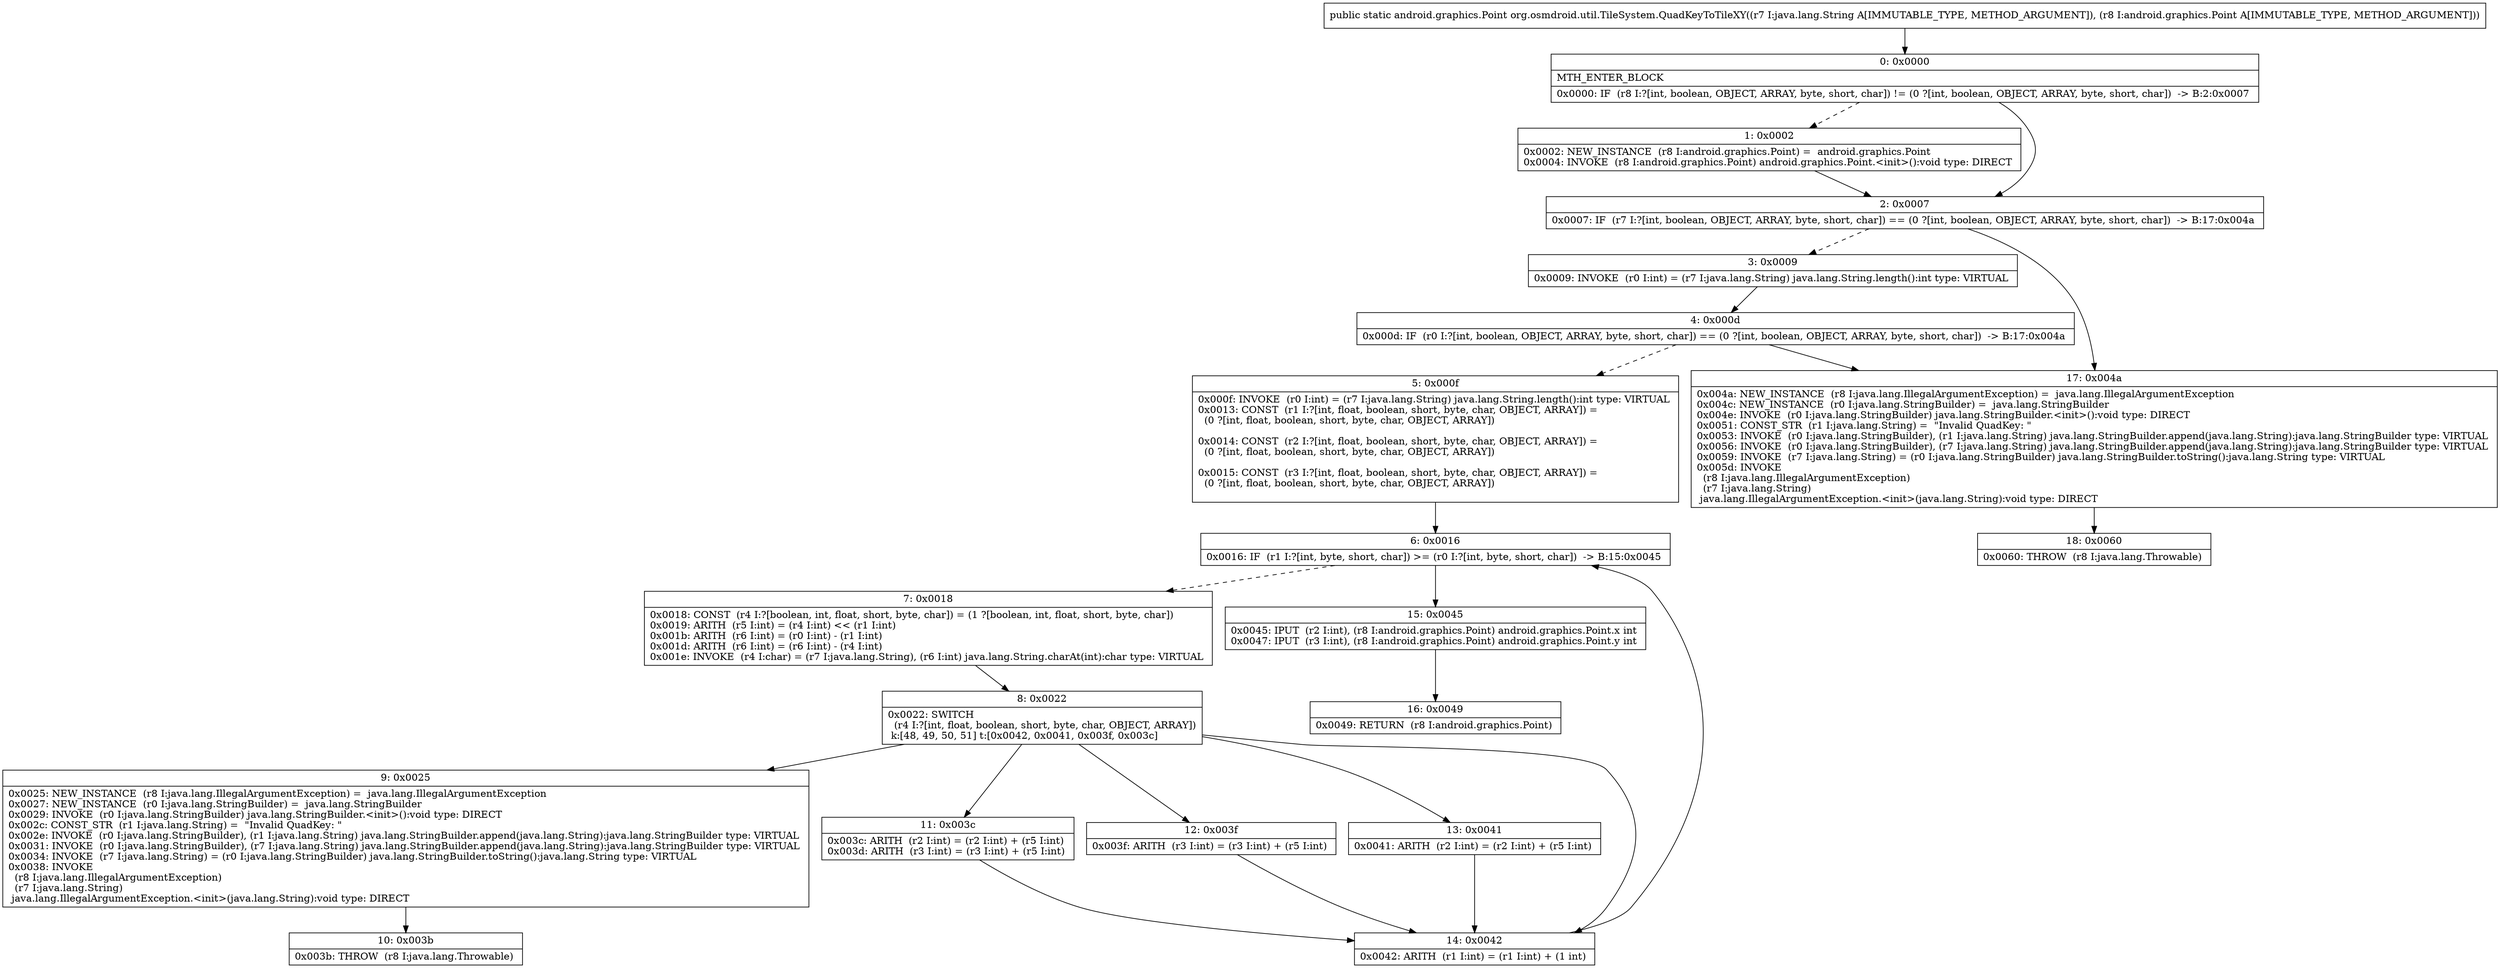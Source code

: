 digraph "CFG fororg.osmdroid.util.TileSystem.QuadKeyToTileXY(Ljava\/lang\/String;Landroid\/graphics\/Point;)Landroid\/graphics\/Point;" {
Node_0 [shape=record,label="{0\:\ 0x0000|MTH_ENTER_BLOCK\l|0x0000: IF  (r8 I:?[int, boolean, OBJECT, ARRAY, byte, short, char]) != (0 ?[int, boolean, OBJECT, ARRAY, byte, short, char])  \-\> B:2:0x0007 \l}"];
Node_1 [shape=record,label="{1\:\ 0x0002|0x0002: NEW_INSTANCE  (r8 I:android.graphics.Point) =  android.graphics.Point \l0x0004: INVOKE  (r8 I:android.graphics.Point) android.graphics.Point.\<init\>():void type: DIRECT \l}"];
Node_2 [shape=record,label="{2\:\ 0x0007|0x0007: IF  (r7 I:?[int, boolean, OBJECT, ARRAY, byte, short, char]) == (0 ?[int, boolean, OBJECT, ARRAY, byte, short, char])  \-\> B:17:0x004a \l}"];
Node_3 [shape=record,label="{3\:\ 0x0009|0x0009: INVOKE  (r0 I:int) = (r7 I:java.lang.String) java.lang.String.length():int type: VIRTUAL \l}"];
Node_4 [shape=record,label="{4\:\ 0x000d|0x000d: IF  (r0 I:?[int, boolean, OBJECT, ARRAY, byte, short, char]) == (0 ?[int, boolean, OBJECT, ARRAY, byte, short, char])  \-\> B:17:0x004a \l}"];
Node_5 [shape=record,label="{5\:\ 0x000f|0x000f: INVOKE  (r0 I:int) = (r7 I:java.lang.String) java.lang.String.length():int type: VIRTUAL \l0x0013: CONST  (r1 I:?[int, float, boolean, short, byte, char, OBJECT, ARRAY]) = \l  (0 ?[int, float, boolean, short, byte, char, OBJECT, ARRAY])\l \l0x0014: CONST  (r2 I:?[int, float, boolean, short, byte, char, OBJECT, ARRAY]) = \l  (0 ?[int, float, boolean, short, byte, char, OBJECT, ARRAY])\l \l0x0015: CONST  (r3 I:?[int, float, boolean, short, byte, char, OBJECT, ARRAY]) = \l  (0 ?[int, float, boolean, short, byte, char, OBJECT, ARRAY])\l \l}"];
Node_6 [shape=record,label="{6\:\ 0x0016|0x0016: IF  (r1 I:?[int, byte, short, char]) \>= (r0 I:?[int, byte, short, char])  \-\> B:15:0x0045 \l}"];
Node_7 [shape=record,label="{7\:\ 0x0018|0x0018: CONST  (r4 I:?[boolean, int, float, short, byte, char]) = (1 ?[boolean, int, float, short, byte, char]) \l0x0019: ARITH  (r5 I:int) = (r4 I:int) \<\< (r1 I:int) \l0x001b: ARITH  (r6 I:int) = (r0 I:int) \- (r1 I:int) \l0x001d: ARITH  (r6 I:int) = (r6 I:int) \- (r4 I:int) \l0x001e: INVOKE  (r4 I:char) = (r7 I:java.lang.String), (r6 I:int) java.lang.String.charAt(int):char type: VIRTUAL \l}"];
Node_8 [shape=record,label="{8\:\ 0x0022|0x0022: SWITCH  \l  (r4 I:?[int, float, boolean, short, byte, char, OBJECT, ARRAY])\l k:[48, 49, 50, 51] t:[0x0042, 0x0041, 0x003f, 0x003c] \l}"];
Node_9 [shape=record,label="{9\:\ 0x0025|0x0025: NEW_INSTANCE  (r8 I:java.lang.IllegalArgumentException) =  java.lang.IllegalArgumentException \l0x0027: NEW_INSTANCE  (r0 I:java.lang.StringBuilder) =  java.lang.StringBuilder \l0x0029: INVOKE  (r0 I:java.lang.StringBuilder) java.lang.StringBuilder.\<init\>():void type: DIRECT \l0x002c: CONST_STR  (r1 I:java.lang.String) =  \"Invalid QuadKey: \" \l0x002e: INVOKE  (r0 I:java.lang.StringBuilder), (r1 I:java.lang.String) java.lang.StringBuilder.append(java.lang.String):java.lang.StringBuilder type: VIRTUAL \l0x0031: INVOKE  (r0 I:java.lang.StringBuilder), (r7 I:java.lang.String) java.lang.StringBuilder.append(java.lang.String):java.lang.StringBuilder type: VIRTUAL \l0x0034: INVOKE  (r7 I:java.lang.String) = (r0 I:java.lang.StringBuilder) java.lang.StringBuilder.toString():java.lang.String type: VIRTUAL \l0x0038: INVOKE  \l  (r8 I:java.lang.IllegalArgumentException)\l  (r7 I:java.lang.String)\l java.lang.IllegalArgumentException.\<init\>(java.lang.String):void type: DIRECT \l}"];
Node_10 [shape=record,label="{10\:\ 0x003b|0x003b: THROW  (r8 I:java.lang.Throwable) \l}"];
Node_11 [shape=record,label="{11\:\ 0x003c|0x003c: ARITH  (r2 I:int) = (r2 I:int) + (r5 I:int) \l0x003d: ARITH  (r3 I:int) = (r3 I:int) + (r5 I:int) \l}"];
Node_12 [shape=record,label="{12\:\ 0x003f|0x003f: ARITH  (r3 I:int) = (r3 I:int) + (r5 I:int) \l}"];
Node_13 [shape=record,label="{13\:\ 0x0041|0x0041: ARITH  (r2 I:int) = (r2 I:int) + (r5 I:int) \l}"];
Node_14 [shape=record,label="{14\:\ 0x0042|0x0042: ARITH  (r1 I:int) = (r1 I:int) + (1 int) \l}"];
Node_15 [shape=record,label="{15\:\ 0x0045|0x0045: IPUT  (r2 I:int), (r8 I:android.graphics.Point) android.graphics.Point.x int \l0x0047: IPUT  (r3 I:int), (r8 I:android.graphics.Point) android.graphics.Point.y int \l}"];
Node_16 [shape=record,label="{16\:\ 0x0049|0x0049: RETURN  (r8 I:android.graphics.Point) \l}"];
Node_17 [shape=record,label="{17\:\ 0x004a|0x004a: NEW_INSTANCE  (r8 I:java.lang.IllegalArgumentException) =  java.lang.IllegalArgumentException \l0x004c: NEW_INSTANCE  (r0 I:java.lang.StringBuilder) =  java.lang.StringBuilder \l0x004e: INVOKE  (r0 I:java.lang.StringBuilder) java.lang.StringBuilder.\<init\>():void type: DIRECT \l0x0051: CONST_STR  (r1 I:java.lang.String) =  \"Invalid QuadKey: \" \l0x0053: INVOKE  (r0 I:java.lang.StringBuilder), (r1 I:java.lang.String) java.lang.StringBuilder.append(java.lang.String):java.lang.StringBuilder type: VIRTUAL \l0x0056: INVOKE  (r0 I:java.lang.StringBuilder), (r7 I:java.lang.String) java.lang.StringBuilder.append(java.lang.String):java.lang.StringBuilder type: VIRTUAL \l0x0059: INVOKE  (r7 I:java.lang.String) = (r0 I:java.lang.StringBuilder) java.lang.StringBuilder.toString():java.lang.String type: VIRTUAL \l0x005d: INVOKE  \l  (r8 I:java.lang.IllegalArgumentException)\l  (r7 I:java.lang.String)\l java.lang.IllegalArgumentException.\<init\>(java.lang.String):void type: DIRECT \l}"];
Node_18 [shape=record,label="{18\:\ 0x0060|0x0060: THROW  (r8 I:java.lang.Throwable) \l}"];
MethodNode[shape=record,label="{public static android.graphics.Point org.osmdroid.util.TileSystem.QuadKeyToTileXY((r7 I:java.lang.String A[IMMUTABLE_TYPE, METHOD_ARGUMENT]), (r8 I:android.graphics.Point A[IMMUTABLE_TYPE, METHOD_ARGUMENT])) }"];
MethodNode -> Node_0;
Node_0 -> Node_1[style=dashed];
Node_0 -> Node_2;
Node_1 -> Node_2;
Node_2 -> Node_3[style=dashed];
Node_2 -> Node_17;
Node_3 -> Node_4;
Node_4 -> Node_5[style=dashed];
Node_4 -> Node_17;
Node_5 -> Node_6;
Node_6 -> Node_7[style=dashed];
Node_6 -> Node_15;
Node_7 -> Node_8;
Node_8 -> Node_9;
Node_8 -> Node_11;
Node_8 -> Node_12;
Node_8 -> Node_13;
Node_8 -> Node_14;
Node_9 -> Node_10;
Node_11 -> Node_14;
Node_12 -> Node_14;
Node_13 -> Node_14;
Node_14 -> Node_6;
Node_15 -> Node_16;
Node_17 -> Node_18;
}

